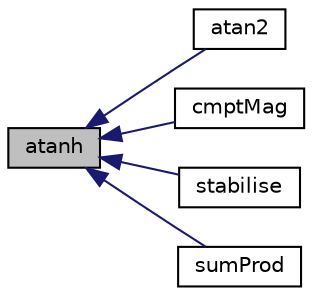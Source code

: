 digraph "atanh"
{
  bgcolor="transparent";
  edge [fontname="Helvetica",fontsize="10",labelfontname="Helvetica",labelfontsize="10"];
  node [fontname="Helvetica",fontsize="10",shape=record];
  rankdir="LR";
  Node1 [label="atanh",height=0.2,width=0.4,color="black", fillcolor="grey75", style="filled", fontcolor="black"];
  Node1 -> Node2 [dir="back",color="midnightblue",fontsize="10",style="solid",fontname="Helvetica"];
  Node2 [label="atan2",height=0.2,width=0.4,color="black",URL="$a10909.html#ac4f658d3f23292db85ec6b618e5976e0"];
  Node1 -> Node3 [dir="back",color="midnightblue",fontsize="10",style="solid",fontname="Helvetica"];
  Node3 [label="cmptMag",height=0.2,width=0.4,color="black",URL="$a10909.html#a2b5bed0675a2a1c054a011f1ff5d73e8"];
  Node1 -> Node4 [dir="back",color="midnightblue",fontsize="10",style="solid",fontname="Helvetica"];
  Node4 [label="stabilise",height=0.2,width=0.4,color="black",URL="$a10909.html#a5256ed0d7ec24b1876ba90c6ff1f8727"];
  Node1 -> Node5 [dir="back",color="midnightblue",fontsize="10",style="solid",fontname="Helvetica"];
  Node5 [label="sumProd",height=0.2,width=0.4,color="black",URL="$a10909.html#a5b480f6156c25bef4de87d86094e87ea"];
}

